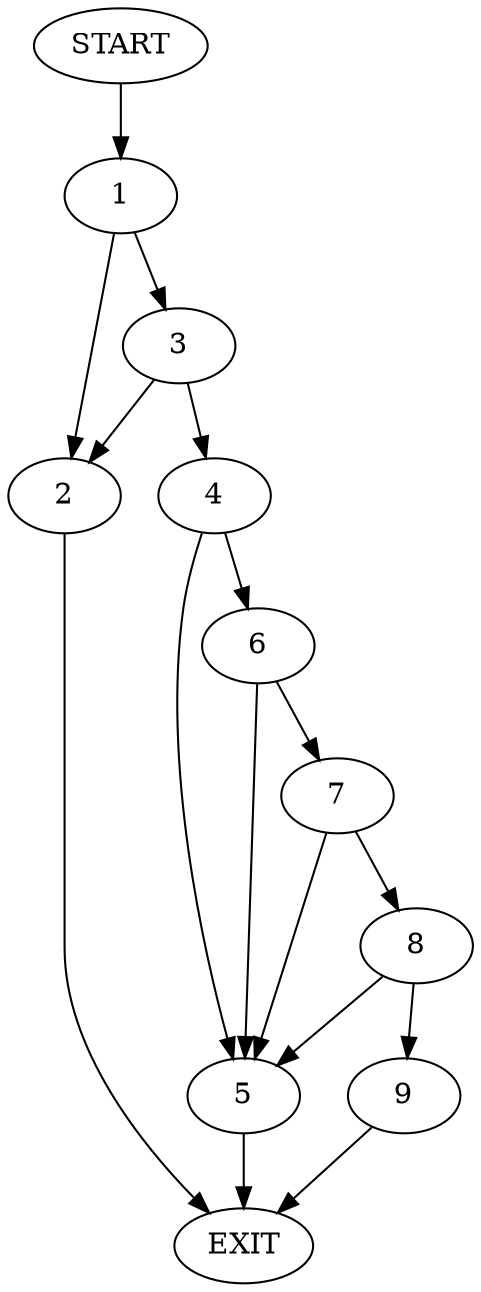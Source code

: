digraph {
0 [label="START"]
10 [label="EXIT"]
0 -> 1
1 -> 2
1 -> 3
3 -> 2
3 -> 4
2 -> 10
4 -> 5
4 -> 6
6 -> 5
6 -> 7
5 -> 10
7 -> 5
7 -> 8
8 -> 5
8 -> 9
9 -> 10
}
